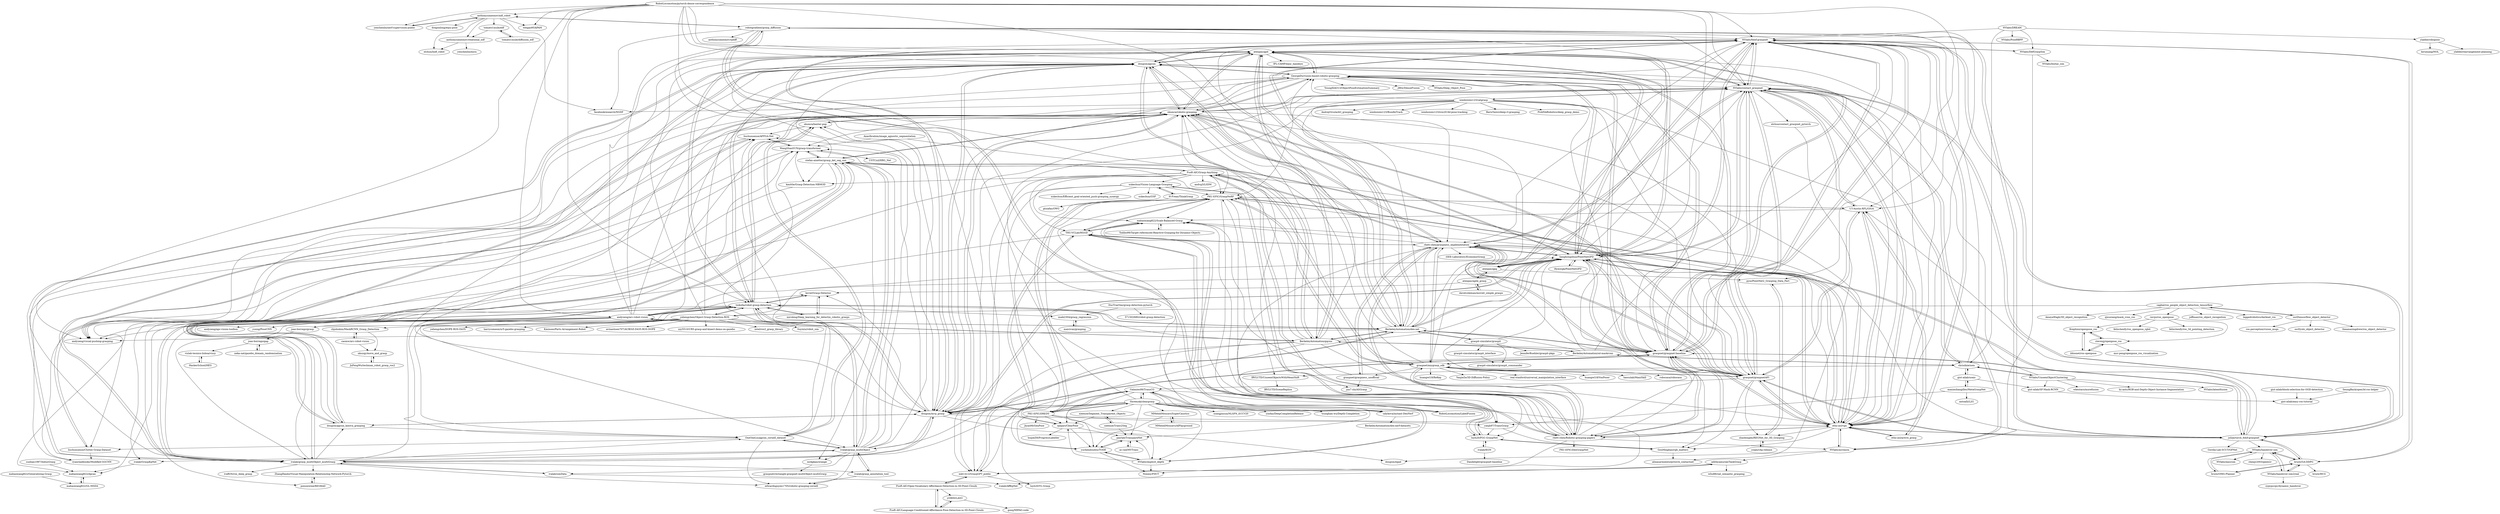 digraph G {
"RobotLocomotion/pytorch-dense-correspondence" -> "RobotLocomotion/LabelFusion" ["e"=1]
"RobotLocomotion/pytorch-dense-correspondence" -> "anthonysimeonov/ndf_robot"
"RobotLocomotion/pytorch-dense-correspondence" -> "andyzeng/visual-pushing-grasping" ["e"=1]
"RobotLocomotion/pytorch-dense-correspondence" -> "yenchenlin/nerf-supervision-public"
"RobotLocomotion/pytorch-dense-correspondence" -> "atenpas/gpd"
"RobotLocomotion/pytorch-dense-correspondence" -> "weigao95/kPAM" ["e"=1]
"RobotLocomotion/pytorch-dense-correspondence" -> "andyzeng/arc-robot-vision"
"RobotLocomotion/pytorch-dense-correspondence" -> "dougsm/ggcnn"
"RobotLocomotion/pytorch-dense-correspondence" -> "BerkeleyAutomation/dex-net"
"RobotLocomotion/pytorch-dense-correspondence" -> "tnikolla/robot-grasp-detection"
"RobotLocomotion/pytorch-dense-correspondence" -> "NVlabs/6dof-graspnet"
"RobotLocomotion/pytorch-dense-correspondence" -> "NVlabs/contact_graspnet"
"RobotLocomotion/pytorch-dense-correspondence" -> "lianghongzhuo/PointNetGPD"
"RobotLocomotion/pytorch-dense-correspondence" -> "UT-Austin-RPL/GIGA"
"RobotLocomotion/pytorch-dense-correspondence" -> "BerkeleyAutomation/gqcnn"
"ivalab/grasp_multiObject_multiGrasp" -> "tnikolla/robot-grasp-detection"
"ivalab/grasp_multiObject_multiGrasp" -> "ivalab/grasp_multiObject"
"ivalab/grasp_multiObject_multiGrasp" -> "ivalab/simData"
"ivalab/grasp_multiObject_multiGrasp" -> "skumra/robotic-grasping"
"ivalab/grasp_multiObject_multiGrasp" -> "dougsm/ggcnn"
"ivalab/grasp_multiObject_multiGrasp" -> "edwardnguyen1705/robotic-grasping-cornell"
"ivalab/grasp_multiObject_multiGrasp" -> "stefan-ainetter/grasp_det_seg_cnn"
"ivalab/grasp_multiObject_multiGrasp" -> "dougsm/mvp_grasp"
"ivalab/grasp_multiObject_multiGrasp" -> "OneOneLiu/ggcnn_cornell_dataset"
"ivalab/grasp_multiObject_multiGrasp" -> "ivalab/grasp_annotation_tool"
"ivalab/grasp_multiObject_multiGrasp" -> "ivaROS/ros_deep_grasp"
"ivalab/grasp_multiObject_multiGrasp" -> "ZhangHanbo/Visual-Manipulation-Relationship-Network-Pytorch"
"ivalab/grasp_multiObject_multiGrasp" -> "liuchunsense/AFFGA-Net"
"ivalab/grasp_multiObject_multiGrasp" -> "dougsm/ggcnn_kinova_grasping"
"ivalab/grasp_multiObject_multiGrasp" -> "NVlabs/6dof-graspnet"
"ethz-asl/vgn" -> "UT-Austin-RPL/GIGA"
"ethz-asl/vgn" -> "NVlabs/contact_graspnet"
"ethz-asl/vgn" -> "ethz-asl/active_grasp"
"ethz-asl/vgn" -> "PKU-EPIC/GraspNeRF"
"ethz-asl/vgn" -> "NVlabs/6dof-graspnet"
"ethz-asl/vgn" -> "rhett-chen/graspness_implementation"
"ethz-asl/vgn" -> "jsll/pytorch_6dof-graspnet"
"ethz-asl/vgn" -> "graspnet/graspnetAPI"
"ethz-asl/vgn" -> "lianghongzhuo/PointNetGPD"
"ethz-asl/vgn" -> "graspnet/graspnet-baseline"
"ethz-asl/vgn" -> "rhett-chen/Robotic-grasping-papers"
"ethz-asl/vgn" -> "NVlabs/acronym"
"ethz-asl/vgn" -> "GouMinghao/rgb_matters"
"ethz-asl/vgn" -> "mahaoxiang822/Scale-Balanced-Grasp"
"ethz-asl/vgn" -> "zhaobinglei/REGNet_for_3D_Grasping"
"lianghongzhuo/PointNetGPD" -> "atenpas/gpd"
"lianghongzhuo/PointNetGPD" -> "NVlabs/6dof-graspnet"
"lianghongzhuo/PointNetGPD" -> "Hymwgk/PointNetGPD"
"lianghongzhuo/PointNetGPD" -> "NVlabs/contact_graspnet"
"lianghongzhuo/PointNetGPD" -> "graspnet/graspnet-baseline"
"lianghongzhuo/PointNetGPD" -> "ethz-asl/vgn"
"lianghongzhuo/PointNetGPD" -> "jsll/pytorch_6dof-graspnet"
"lianghongzhuo/PointNetGPD" -> "BerkeleyAutomation/dex-net"
"lianghongzhuo/PointNetGPD" -> "dougsm/ggcnn"
"lianghongzhuo/PointNetGPD" -> "atenpas/gpg"
"lianghongzhuo/PointNetGPD" -> "rhett-chen/graspness_implementation"
"lianghongzhuo/PointNetGPD" -> "GeorgeDu/vision-based-robotic-grasping"
"lianghongzhuo/PointNetGPD" -> "dougsm/mvp_grasp"
"lianghongzhuo/PointNetGPD" -> "skumra/robotic-grasping"
"lianghongzhuo/PointNetGPD" -> "graspnet/graspnetAPI"
"dougsm/ggcnn" -> "dougsm/mvp_grasp"
"dougsm/ggcnn" -> "skumra/robotic-grasping"
"dougsm/ggcnn" -> "GeorgeDu/vision-based-robotic-grasping"
"dougsm/ggcnn" -> "dougsm/ggcnn_kinova_grasping"
"dougsm/ggcnn" -> "tnikolla/robot-grasp-detection"
"dougsm/ggcnn" -> "atenpas/gpd"
"dougsm/ggcnn" -> "ivalab/grasp_multiObject_multiGrasp"
"dougsm/ggcnn" -> "lianghongzhuo/PointNetGPD"
"dougsm/ggcnn" -> "graspnet/graspnet-baseline"
"dougsm/ggcnn" -> "andyzeng/visual-pushing-grasping" ["e"=1]
"dougsm/ggcnn" -> "NVlabs/6dof-graspnet"
"dougsm/ggcnn" -> "ethz-asl/vgn"
"dougsm/ggcnn" -> "BerkeleyAutomation/gqcnn"
"dougsm/ggcnn" -> "BerkeleyAutomation/dex-net"
"dougsm/ggcnn" -> "OneOneLiu/ggcnn_cornell_dataset"
"andyzeng/arc-robot-vision" -> "andyzeng/apc-vision-toolbox" ["e"=1]
"andyzeng/arc-robot-vision" -> "tnikolla/robot-grasp-detection"
"andyzeng/arc-robot-vision" -> "andyzeng/visual-pushing-grasping" ["e"=1]
"andyzeng/arc-robot-vision" -> "BerkeleyAutomation/dex-net"
"andyzeng/arc-robot-vision" -> "atenpas/gpd"
"andyzeng/arc-robot-vision" -> "dougsm/ggcnn"
"andyzeng/arc-robot-vision" -> "BerkeleyAutomation/gqcnn"
"andyzeng/arc-robot-vision" -> "GeorgeDu/vision-based-robotic-grasping"
"andyzeng/arc-robot-vision" -> "ivalab/grasp_multiObject_multiGrasp"
"andyzeng/arc-robot-vision" -> "dougsm/mvp_grasp"
"andyzeng/arc-robot-vision" -> "lianghongzhuo/PointNetGPD"
"andyzeng/arc-robot-vision" -> "lerrel/Grasp-Detector"
"andyzeng/arc-robot-vision" -> "skumra/robotic-grasping"
"andyzeng/arc-robot-vision" -> "yuxng/PoseCNN" ["e"=1]
"andyzeng/arc-robot-vision" -> "ivalab/grasp_multiObject"
"ivalab/grasp_annotation_tool" -> "ivalab/grasp_multiObject"
"ivalab/grasp_annotation_tool" -> "edwardnguyen1705/robotic-grasping-cornell"
"ivalab/grasp_multiObject" -> "ivalab/grasp_multiObject_multiGrasp"
"ivalab/grasp_multiObject" -> "ivalab/grasp_annotation_tool"
"ivalab/grasp_multiObject" -> "liuchunsense/AFFGA-Net"
"ivalab/grasp_multiObject" -> "OneOneLiu/ggcnn_cornell_dataset"
"ivalab/grasp_multiObject" -> "stefan-ainetter/grasp_det_seg_cnn"
"ivalab/grasp_multiObject" -> "tnikolla/robot-grasp-detection"
"ivalab/grasp_multiObject" -> "edwardnguyen1705/robotic-grasping-cornell"
"ivalab/grasp_multiObject" -> "ivalab/simData"
"ivalab/grasp_multiObject" -> "WangShaoSUN/grasp-transformer"
"ivalab/grasp_multiObject" -> "skumra/baxter-pnp"
"ivalab/grasp_multiObject" -> "lerrel/Grasp-Detector"
"ivalab/grasp_multiObject" -> "ivalab/GraspKpNet"
"ivalab/grasp_multiObject" -> "nickgkan/orange"
"cagbal/ros_people_object_detection_tensorflow" -> "osrf/tensorflow_object_detector"
"cagbal/ros_people_object_detection_tensorflow" -> "AmeyaWagh/3D_object_recognition"
"cagbal/ros_people_object_detection_tensorflow" -> "qixuxiang/mask_rcnn_ros"
"cagbal/ros_people_object_detection_tensorflow" -> "yehengchen/Object-Grasp-Detection-ROS"
"cagbal/ros_people_object_detection_tensorflow" -> "ravijo/ros_openpose"
"cagbal/ros_people_object_detection_tensorflow" -> "joffman/ros_object_recognition"
"cagbal/ros_people_object_detection_tensorflow" -> "leggedrobotics/darknet_ros" ["e"=1]
"ivalab/simData" -> "ivalab/AffKpNet"
"ivalab/simData" -> "ivalab/grasp_multiObject_multiGrasp"
"dougsm/mvp_grasp" -> "dougsm/ggcnn"
"dougsm/mvp_grasp" -> "dougsm/ggcnn_kinova_grasping"
"dougsm/mvp_grasp" -> "NVlabs/6dof-graspnet"
"dougsm/mvp_grasp" -> "skumra/robotic-grasping"
"dougsm/mvp_grasp" -> "lianghongzhuo/PointNetGPD"
"dougsm/mvp_grasp" -> "ivalab/grasp_multiObject_multiGrasp"
"dougsm/mvp_grasp" -> "dougsm/egad"
"dougsm/mvp_grasp" -> "tnikolla/robot-grasp-detection"
"dougsm/mvp_grasp" -> "ivalab/grasp_multiObject"
"dougsm/mvp_grasp" -> "skumra/baxter-pnp"
"dougsm/mvp_grasp" -> "BerkeleyAutomation/dex-net"
"dougsm/mvp_grasp" -> "WangShaoSUN/grasp-transformer"
"dougsm/mvp_grasp" -> "ethz-asl/vgn"
"dougsm/mvp_grasp" -> "graspnet/graspnet-baseline"
"dougsm/mvp_grasp" -> "NVlabs/contact_graspnet"
"caomw/arc-robot-vision" -> "nkuzqy/move_and_grasp"
"caomw/arc-robot-vision" -> "chjohnkim/MaskRCNN_Grasp_Detection"
"nkuzqy/move_and_grasp" -> "JuFengWu/techman_robot_grasp_ros2"
"dougsm/ggcnn_kinova_grasping" -> "dougsm/mvp_grasp"
"dougsm/ggcnn_kinova_grasping" -> "dougsm/ggcnn"
"dougsm/ggcnn_kinova_grasping" -> "stefan-ainetter/grasp_det_seg_cnn"
"dougsm/ggcnn_kinova_grasping" -> "skumra/baxter-pnp"
"dougsm/ggcnn_kinova_grasping" -> "OneOneLiu/ggcnn_cornell_dataset"
"dougsm/ggcnn_kinova_grasping" -> "WangShaoSUN/grasp-transformer"
"chjohnkim/MaskRCNN_Grasp_Detection" -> "nkuzqy/move_and_grasp"
"chjohnkim/MaskRCNN_Grasp_Detection" -> "caomw/arc-robot-vision"
"joao-borrego/grasp" -> "joao-borrego/gap"
"BerkeleyAutomation/sd-maskrcnn" -> "chrisdxie/uois"
"BerkeleyAutomation/sd-maskrcnn" -> "BerkeleyAutomation/gqcnn"
"BerkeleyAutomation/sd-maskrcnn" -> "lianghongzhuo/PointNetGPD"
"BerkeleyAutomation/sd-maskrcnn" -> "BerkeleyAutomation/dex-net"
"BerkeleyAutomation/sd-maskrcnn" -> "NVlabs/6dof-graspnet"
"BerkeleyAutomation/sd-maskrcnn" -> "RobotLocomotion/LabelFusion" ["e"=1]
"ZhangHanbo/Visual-Manipulation-Relationship-Network-Pytorch" -> "poisonwine/REGRAD"
"osrf/tensorflow_object_detector" -> "osrf/yolo_object_detector"
"osrf/tensorflow_object_detector" -> "theamazingdrew/ros_object_detector"
"osrf/tensorflow_object_detector" -> "ros-perception/vision_msgs"
"osrf/tensorflow_object_detector" -> "cagbal/ros_people_object_detection_tensorflow"
"davetcoleman/moveit_simple_grasps" -> "atenpas/agile_grasp"
"joao-borrego/gap" -> "neka-nat/gazebo_domain_randomization"
"joao-borrego/gap" -> "vislab-tecnico-lisboa/vizzy"
"neka-nat/gazebo_domain_randomization" -> "joao-borrego/gap"
"Shreeyak/cleargrasp" -> "Galaxies99/TransCG"
"Shreeyak/cleargrasp" -> "NVlabs/implicit_depth"
"Shreeyak/cleargrasp" -> "pairlab/TranspareNet"
"Shreeyak/cleargrasp" -> "PKU-EPIC/DREDS"
"Shreeyak/cleargrasp" -> "yuchendoudou/TODE"
"Shreeyak/cleargrasp" -> "MMehdiMousavi/SuperCaustics"
"Shreeyak/cleargrasp" -> "tsunghan-wu/Depth-Completion" ["e"=1]
"Shreeyak/cleargrasp" -> "PKU-EPIC/GraspNeRF"
"Shreeyak/cleargrasp" -> "opipari/ClearPose"
"Shreeyak/cleargrasp" -> "salykova/instant-DexNerf"
"Shreeyak/cleargrasp" -> "zzangjinsun/NLSPN_ECCV20" ["e"=1]
"Shreeyak/cleargrasp" -> "yindaz/DeepCompletionRelease" ["e"=1]
"Shreeyak/cleargrasp" -> "RobotLocomotion/LabelFusion" ["e"=1]
"Shreeyak/cleargrasp" -> "dougsm/mvp_grasp"
"Shreeyak/cleargrasp" -> "xieenze/Segment_Transparent_Objects"
"skumra/robotic-grasping" -> "dougsm/ggcnn"
"skumra/robotic-grasping" -> "stefan-ainetter/grasp_det_seg_cnn"
"skumra/robotic-grasping" -> "graspnet/graspnet-baseline"
"skumra/robotic-grasping" -> "GeorgeDu/vision-based-robotic-grasping"
"skumra/robotic-grasping" -> "skumra/baxter-pnp"
"skumra/robotic-grasping" -> "ivalab/grasp_multiObject_multiGrasp"
"skumra/robotic-grasping" -> "tnikolla/robot-grasp-detection"
"skumra/robotic-grasping" -> "dougsm/mvp_grasp"
"skumra/robotic-grasping" -> "rhett-chen/graspness_implementation"
"skumra/robotic-grasping" -> "NVlabs/contact_graspnet"
"skumra/robotic-grasping" -> "lianghongzhuo/PointNetGPD"
"skumra/robotic-grasping" -> "andyzeng/visual-pushing-grasping" ["e"=1]
"skumra/robotic-grasping" -> "WangShaoSUN/grasp-transformer"
"skumra/robotic-grasping" -> "ethz-asl/vgn"
"skumra/robotic-grasping" -> "atenpas/gpd"
"skumra/baxter-pnp" -> "OneOneLiu/ggcnn_cornell_dataset"
"skumra/baxter-pnp" -> "skumra/robotic-grasping"
"skumra/baxter-pnp" -> "liuchunsense/AFFGA-Net"
"GeorgeDu/vision-based-robotic-grasping" -> "dougsm/ggcnn"
"GeorgeDu/vision-based-robotic-grasping" -> "andyzeng/visual-pushing-grasping" ["e"=1]
"GeorgeDu/vision-based-robotic-grasping" -> "skumra/robotic-grasping"
"GeorgeDu/vision-based-robotic-grasping" -> "atenpas/gpd"
"GeorgeDu/vision-based-robotic-grasping" -> "graspnet/graspnet-baseline"
"GeorgeDu/vision-based-robotic-grasping" -> "lianghongzhuo/PointNetGPD"
"GeorgeDu/vision-based-robotic-grasping" -> "YoungXIAO13/ObjectPoseEstimationSummary" ["e"=1]
"GeorgeDu/vision-based-robotic-grasping" -> "j96w/DenseFusion" ["e"=1]
"GeorgeDu/vision-based-robotic-grasping" -> "dougsm/mvp_grasp"
"GeorgeDu/vision-based-robotic-grasping" -> "NVlabs/6dof-graspnet"
"GeorgeDu/vision-based-robotic-grasping" -> "rhett-chen/Robotic-grasping-papers"
"GeorgeDu/vision-based-robotic-grasping" -> "NVlabs/contact_graspnet"
"GeorgeDu/vision-based-robotic-grasping" -> "ethz-asl/vgn"
"GeorgeDu/vision-based-robotic-grasping" -> "ivalab/grasp_multiObject_multiGrasp"
"GeorgeDu/vision-based-robotic-grasping" -> "NVlabs/Deep_Object_Pose" ["e"=1]
"OneOneLiu/ggcnn_cornell_dataset" -> "skumra/baxter-pnp"
"OneOneLiu/ggcnn_cornell_dataset" -> "edwardnguyen1705/robotic-grasping-cornell"
"OneOneLiu/ggcnn_cornell_dataset" -> "liuchunsense/Clutter-Grasp-Dataset"
"OneOneLiu/ggcnn_cornell_dataset" -> "WangShaoSUN/grasp-transformer"
"OneOneLiu/ggcnn_cornell_dataset" -> "ivalab/grasp_multiObject"
"OneOneLiu/ggcnn_cornell_dataset" -> "liuchunsense/AFFGA-Net"
"NVlabs/6dof-graspnet" -> "jsll/pytorch_6dof-graspnet"
"NVlabs/6dof-graspnet" -> "lianghongzhuo/PointNetGPD"
"NVlabs/6dof-graspnet" -> "NVlabs/contact_graspnet"
"NVlabs/6dof-graspnet" -> "ethz-asl/vgn"
"NVlabs/6dof-graspnet" -> "graspnet/graspnet-baseline"
"NVlabs/6dof-graspnet" -> "graspnet/graspnetAPI"
"NVlabs/6dof-graspnet" -> "dougsm/mvp_grasp"
"NVlabs/6dof-graspnet" -> "pyni/PointNet2_Grasping_Data_Part"
"NVlabs/6dof-graspnet" -> "atenpas/gpd"
"NVlabs/6dof-graspnet" -> "liruiw/GA-DDPG"
"NVlabs/6dof-graspnet" -> "NVlabs/DefGraspSim"
"NVlabs/6dof-graspnet" -> "dougsm/ggcnn"
"NVlabs/6dof-graspnet" -> "rhett-chen/graspness_implementation"
"NVlabs/6dof-graspnet" -> "atenpas/gpg"
"NVlabs/6dof-graspnet" -> "BerkeleyAutomation/dex-net"
"jsll/pytorch_6dof-graspnet" -> "NVlabs/6dof-graspnet"
"jsll/pytorch_6dof-graspnet" -> "ethz-asl/vgn"
"jsll/pytorch_6dof-graspnet" -> "NVlabs/contact_graspnet"
"jsll/pytorch_6dof-graspnet" -> "lianghongzhuo/PointNetGPD"
"jsll/pytorch_6dof-graspnet" -> "graspnet/graspnetAPI"
"jsll/pytorch_6dof-graspnet" -> "liruiw/GA-DDPG"
"jsll/pytorch_6dof-graspnet" -> "Gorilla-Lab-SCUT/GPNet"
"jsll/pytorch_6dof-graspnet" -> "graspnet/graspnet-baseline"
"jsll/pytorch_6dof-graspnet" -> "NVlabs/handover-sim"
"jsll/pytorch_6dof-graspnet" -> "UT-Austin-RPL/GIGA"
"jsll/pytorch_6dof-graspnet" -> "rhett-chen/graspness_implementation"
"jsll/pytorch_6dof-graspnet" -> "robotgradient/grasp_diffusion"
"xieenze/Segment_Transparent_Objects" -> "xieenze/Trans2Seg"
"xieenze/Segment_Transparent_Objects" -> "opipari/ClearPose"
"ravijo/ros_openpose" -> "firephinx/openpose_ros"
"ravijo/ros_openpose" -> "felixchenfy/ros_openpose_rgbd"
"ravijo/ros_openpose" -> "felixchenfy/ros_3d_pointing_detection"
"ravijo/ros_openpose" -> "stevenjj/openpose_ros"
"yehengchen/Object-Grasp-Detection-ROS" -> "tnikolla/robot-grasp-detection"
"yehengchen/Object-Grasp-Detection-ROS" -> "Suyixiu/robot_sim" ["e"=1]
"yehengchen/Object-Grasp-Detection-ROS" -> "yehengchen/DOPE-ROS-D435" ["e"=1]
"yehengchen/Object-Grasp-Detection-ROS" -> "harrycomeon/ur5-gazebo-grasping" ["e"=1]
"yehengchen/Object-Grasp-Detection-ROS" -> "Kminseo/Parts-Arrangement-Robot"
"yehengchen/Object-Grasp-Detection-ROS" -> "avinashsen707/AUBOi5-D435-ROS-DOPE" ["e"=1]
"yehengchen/Object-Grasp-Detection-ROS" -> "zzy5510/UR5-grasp-and-kinect-demo-on-gazebo" ["e"=1]
"yehengchen/Object-Grasp-Detection-ROS" -> "ivalab/grasp_multiObject_multiGrasp"
"yehengchen/Object-Grasp-Detection-ROS" -> "joao-borrego/grasp"
"yehengchen/Object-Grasp-Detection-ROS" -> "dougsm/mvp_grasp"
"yehengchen/Object-Grasp-Detection-ROS" -> "chjohnkim/MaskRCNN_Grasp_Detection"
"yehengchen/Object-Grasp-Detection-ROS" -> "atenpas/gpd"
"yehengchen/Object-Grasp-Detection-ROS" -> "GeorgeDu/vision-based-robotic-grasping"
"yehengchen/Object-Grasp-Detection-ROS" -> "lianghongzhuo/PointNetGPD"
"yehengchen/Object-Grasp-Detection-ROS" -> "intel/ros2_grasp_library" ["e"=1]
"NVlabs/DREAM" -> "ylabbe/robopose"
"NVlabs/DREAM" -> "NVlabs/6dof-graspnet"
"NVlabs/DREAM" -> "NVlabs/DefGraspSim"
"NVlabs/DREAM" -> "NVlabs/PoseRBPF" ["e"=1]
"NVlabs/DREAM" -> "chrisdxie/uois"
"pyni/PointNet2_Grasping_Data_Part" -> "zhaobinglei/REGNet_for_3D_Grasping"
"JuFengWu/techman_robot_grasp_ros2" -> "nkuzqy/move_and_grasp"
"chrisdxie/uois" -> "NVlabs/UnseenObjectClustering"
"chrisdxie/uois" -> "NVlabs/contact_graspnet"
"chrisdxie/uois" -> "IRVLUTD/UnseenObjectsWithMeanShift"
"chrisdxie/uois" -> "NVlabs/6dof-graspnet"
"chrisdxie/uois" -> "gist-ailab/uoais"
"chrisdxie/uois" -> "BerkeleyAutomation/sd-maskrcnn"
"SeungBack/open3d-ros-helper" -> "gist-ailab/easy-ros-tutorial"
"MMehdiMousavi/AIPlayground" -> "MMehdiMousavi/SuperCaustics"
"maik2304/grasp_regression" -> "maicivan/grasping"
"maicivan/grasping" -> "maik2304/grasp_regression"
"nickgkan/orange" -> "graspnet/rectangle-graspnet-multiObject-multiGrasp"
"NVlabs/DefGraspSim" -> "NVlabs/biotac_sim" ["e"=1]
"NVlabs/DefGraspSim" -> "NVlabs/6dof-graspnet"
"NVlabs/DefGraspSim" -> "NVlabs/acronym"
"graspnet/graspnetAPI" -> "graspnet/graspnet-baseline"
"graspnet/graspnetAPI" -> "rhett-chen/graspness_implementation"
"graspnet/graspnetAPI" -> "graspnet/anygrasp_sdk"
"graspnet/graspnetAPI" -> "ethz-asl/vgn"
"graspnet/graspnetAPI" -> "NVlabs/6dof-graspnet"
"graspnet/graspnetAPI" -> "jsll/pytorch_6dof-graspnet"
"graspnet/graspnetAPI" -> "UT-Austin-RPL/GIGA"
"graspnet/graspnetAPI" -> "NVlabs/contact_graspnet"
"graspnet/graspnetAPI" -> "lianghongzhuo/PointNetGPD"
"graspnet/graspnetAPI" -> "zhaobinglei/REGNet_for_3D_Grasping"
"graspnet/graspnetAPI" -> "PKU-EPIC/GraspNeRF"
"graspnet/graspnetAPI" -> "Galaxies99/TransCG"
"graspnet/graspnetAPI" -> "stefan-ainetter/grasp_det_seg_cnn"
"graspnet/graspnetAPI" -> "skumra/robotic-grasping"
"graspnet/graspnetAPI" -> "GouMinghao/rgb_matters"
"NVlabs/contact_graspnet" -> "NVlabs/6dof-graspnet"
"NVlabs/contact_graspnet" -> "ethz-asl/vgn"
"NVlabs/contact_graspnet" -> "graspnet/graspnet-baseline"
"NVlabs/contact_graspnet" -> "lianghongzhuo/PointNetGPD"
"NVlabs/contact_graspnet" -> "jsll/pytorch_6dof-graspnet"
"NVlabs/contact_graspnet" -> "NVlabs/acronym"
"NVlabs/contact_graspnet" -> "rhett-chen/graspness_implementation"
"NVlabs/contact_graspnet" -> "skumra/robotic-grasping"
"NVlabs/contact_graspnet" -> "UT-Austin-RPL/GIGA"
"NVlabs/contact_graspnet" -> "atenpas/gpd"
"NVlabs/contact_graspnet" -> "chrisdxie/uois"
"NVlabs/contact_graspnet" -> "graspnet/graspnetAPI"
"NVlabs/contact_graspnet" -> "elchun/contact_graspnet_pytorch"
"NVlabs/contact_graspnet" -> "wenbowen123/catgrasp"
"NVlabs/contact_graspnet" -> "PKU-EPIC/GraspNeRF"
"UT-Austin-RPL/GIGA" -> "ethz-asl/vgn"
"UT-Austin-RPL/GIGA" -> "ethz-asl/active_grasp"
"UT-Austin-RPL/GIGA" -> "PKU-EPIC/GraspNeRF"
"UT-Austin-RPL/GIGA" -> "NVlabs/contact_graspnet"
"UT-Austin-RPL/GIGA" -> "mahaoxiang822/Scale-Balanced-Grasp"
"UT-Austin-RPL/GIGA" -> "graspnet/graspnetAPI"
"NVlabs/UnseenObjectClustering" -> "chrisdxie/uois"
"NVlabs/UnseenObjectClustering" -> "gist-ailab/SF-Mask-RCNN"
"NVlabs/UnseenObjectClustering" -> "NVlabs/latentfusion" ["e"=1]
"NVlabs/UnseenObjectClustering" -> "NVlabs/contact_graspnet"
"NVlabs/UnseenObjectClustering" -> "wkentaro/morefusion" ["e"=1]
"NVlabs/UnseenObjectClustering" -> "hz-ants/RGB-and-Depth-Object-Instance-Segmentation"
"graspnet/graspnet-baseline" -> "graspnet/graspnetAPI"
"graspnet/graspnet-baseline" -> "graspnet/anygrasp_sdk"
"graspnet/graspnet-baseline" -> "rhett-chen/graspness_implementation"
"graspnet/graspnet-baseline" -> "NVlabs/contact_graspnet"
"graspnet/graspnet-baseline" -> "skumra/robotic-grasping"
"graspnet/graspnet-baseline" -> "lianghongzhuo/PointNetGPD"
"graspnet/graspnet-baseline" -> "NVlabs/6dof-graspnet"
"graspnet/graspnet-baseline" -> "GeorgeDu/vision-based-robotic-grasping"
"graspnet/graspnet-baseline" -> "atenpas/gpd"
"graspnet/graspnet-baseline" -> "dougsm/ggcnn"
"graspnet/graspnet-baseline" -> "ethz-asl/vgn"
"graspnet/graspnet-baseline" -> "jsll/pytorch_6dof-graspnet"
"graspnet/graspnet-baseline" -> "dougsm/mvp_grasp"
"graspnet/graspnet-baseline" -> "rhett-chen/Robotic-grasping-papers"
"graspnet/graspnet-baseline" -> "BerkeleyAutomation/dex-net"
"liuchunsense/Clutter-Grasp-Dataset" -> "liuchunsense/AFFGA-Net"
"liuchunsense/Clutter-Grasp-Dataset" -> "ryanreadbooks/Modified-GGCNN"
"poisonwine/REGRAD" -> "ZhangHanbo/Visual-Manipulation-Relationship-Network-Pytorch"
"stefan-ainetter/grasp_det_seg_cnn" -> "WangShaoSUN/grasp-transformer"
"stefan-ainetter/grasp_det_seg_cnn" -> "skumra/robotic-grasping"
"stefan-ainetter/grasp_det_seg_cnn" -> "ivalab/grasp_multiObject"
"stefan-ainetter/grasp_det_seg_cnn" -> "kmittle/Grasp-Detection-NBMOD"
"stefan-ainetter/grasp_det_seg_cnn" -> "ivalab/GraspKpNet"
"stefan-ainetter/grasp_det_seg_cnn" -> "ivalab/grasp_multiObject_multiGrasp"
"stefan-ainetter/grasp_det_seg_cnn" -> "dougsm/ggcnn_kinova_grasping"
"stefan-ainetter/grasp_det_seg_cnn" -> "Fsoft-AIC/Grasp-Anything"
"stefan-ainetter/grasp_det_seg_cnn" -> "dougsm/ggcnn"
"stefan-ainetter/grasp_det_seg_cnn" -> "nickgkan/orange"
"stefan-ainetter/grasp_det_seg_cnn" -> "graspnet/graspnetAPI"
"liruiw/OMG-Planner" -> "liruiw/GA-DDPG"
"liruiw/OMG-Planner" -> "NVlabs/handover-sim"
"liruiw/GA-DDPG" -> "liruiw/OMG-Planner"
"liruiw/GA-DDPG" -> "NVlabs/handover-sim"
"liruiw/GA-DDPG" -> "NVlabs/handover-sim2real"
"liruiw/GA-DDPG" -> "liruiw/HCG"
"liruiw/GA-DDPG" -> "jsll/pytorch_6dof-graspnet"
"liruiw/GA-DDPG" -> "NVlabs/6dof-graspnet"
"Hymwgk/PointNetGPD" -> "lianghongzhuo/PointNetGPD"
"xieenze/Trans2Seg" -> "xieenze/Segment_Transparent_Objects"
"xieenze/Trans2Seg" -> "pairlab/TranspareNet"
"NVlabs/acronym" -> "NVlabs/contact_graspnet"
"NVlabs/acronym" -> "ethz-asl/vgn"
"NVlabs/acronym" -> "dougsm/egad"
"NVlabs/acronym" -> "adithyamurali/TaskGrasp"
"ivalab/GraspKpNet" -> "mahaoxiang822/dgcan"
"zhaobinglei/REGNet_for_3D_Grasping" -> "yzqin/s4g-release"
"zhaobinglei/REGNet_for_3D_Grasping" -> "pyni/PointNet2_Grasping_Data_Part"
"Galaxies99/TransCG" -> "NVlabs/implicit_depth"
"Galaxies99/TransCG" -> "pairlab/TranspareNet"
"Galaxies99/TransCG" -> "yuchendoudou/TODE"
"Galaxies99/TransCG" -> "opipari/ClearPose"
"Galaxies99/TransCG" -> "PKU-EPIC/DREDS"
"Galaxies99/TransCG" -> "Nonmy/FDCT"
"Galaxies99/TransCG" -> "Shreeyak/cleargrasp"
"Galaxies99/TransCG" -> "salykova/instant-DexNerf"
"ylabbe/robopose" -> "kirumang/NOL"
"ylabbe/robopose" -> "ylabbe/rearrangement-planning"
"NVlabs/implicit_depth" -> "yuchendoudou/TODE"
"NVlabs/implicit_depth" -> "Galaxies99/TransCG"
"NVlabs/implicit_depth" -> "pairlab/TranspareNet"
"NVlabs/implicit_depth" -> "Nonmy/FDCT"
"NVlabs/implicit_depth" -> "opipari/ClearPose"
"atenpas/agile_grasp" -> "davetcoleman/moveit_simple_grasps"
"atenpas/agile_grasp" -> "atenpas/gpg"
"atenpas/agile_grasp" -> "lerrel/Grasp-Detector"
"DucTranVan/grasp-detection-pytorch" -> "571502680/robot-grasp-detection"
"DucTranVan/grasp-detection-pytorch" -> "maik2304/grasp_regression"
"gist-ailab/SF-Mask-RCNN" -> "gist-ailab/easy-ros-tutorial"
"adithyamurali/TaskGrasp" -> "mkt1412/GraspGPT_public"
"adithyamurali/TaskGrasp" -> "wliu88/rail_semantic_grasping"
"adithyamurali/TaskGrasp" -> "ivalab/AffKpNet"
"MMehdiMousavi/SuperCaustics" -> "yuchendoudou/TODE"
"MMehdiMousavi/SuperCaustics" -> "MMehdiMousavi/AIPlayground"
"pairlab/TranspareNet" -> "yuchendoudou/TODE"
"pairlab/TranspareNet" -> "ac-rad/MVTrans"
"vislab-tecnico-lisboa/vizzy" -> "HackerSchool/HES"
"rhett-chen/Robotic-grasping-papers" -> "rhett-chen/graspness_implementation"
"rhett-chen/Robotic-grasping-papers" -> "graspnet/anygrasp_sdk"
"rhett-chen/Robotic-grasping-papers" -> "mahaoxiang822/Scale-Balanced-Grasp"
"rhett-chen/Robotic-grasping-papers" -> "mkt1412/GraspGPT_public"
"rhett-chen/Robotic-grasping-papers" -> "ethz-asl/vgn"
"rhett-chen/Robotic-grasping-papers" -> "THU-VCLab/HGGD"
"rhett-chen/Robotic-grasping-papers" -> "Fsoft-AIC/Grasp-Anything"
"rhett-chen/Robotic-grasping-papers" -> "PKU-EPIC/GraspNeRF"
"rhett-chen/Robotic-grasping-papers" -> "PKU-EPIC/DexGraspNet" ["e"=1]
"rhett-chen/Robotic-grasping-papers" -> "robotgradient/grasp_diffusion"
"rhett-chen/Robotic-grasping-papers" -> "xukechun/Vision-Language-Grasping"
"rhett-chen/Robotic-grasping-papers" -> "graspnet/graspnet-baseline"
"rhett-chen/Robotic-grasping-papers" -> "GeorgeDu/vision-based-robotic-grasping"
"rhett-chen/Robotic-grasping-papers" -> "lianghongzhuo/PointNetGPD"
"rhett-chen/Robotic-grasping-papers" -> "NVlabs/acronym"
"anthonysimeonov/ndf_robot" -> "anthonysimeonov/relational_ndf"
"anthonysimeonov/ndf_robot" -> "robotgradient/grasp_diffusion"
"anthonysimeonov/ndf_robot" -> "dragonlong/equi-pose" ["e"=1]
"anthonysimeonov/ndf_robot" -> "weigao95/kPAM" ["e"=1]
"anthonysimeonov/ndf_robot" -> "facebookresearch/NGDF"
"anthonysimeonov/ndf_robot" -> "yenchenlin/nerf-supervision-public"
"anthonysimeonov/ndf_robot" -> "tomato1mule/edf"
"anthonysimeonov/ndf_robot" -> "elchun/lndf_robot"
"wenbowen123/catgrasp" -> "NVlabs/contact_graspnet"
"wenbowen123/catgrasp" -> "wenbowen123/BundleTrack" ["e"=1]
"wenbowen123/catgrasp" -> "wenbowen123/iros20-6d-pose-tracking" ["e"=1]
"wenbowen123/catgrasp" -> "BarisYazici/deep-rl-grasping" ["e"=1]
"wenbowen123/catgrasp" -> "ethz-asl/vgn"
"wenbowen123/catgrasp" -> "graspnet/graspnet-baseline"
"wenbowen123/catgrasp" -> "rhett-chen/Robotic-grasping-papers"
"wenbowen123/catgrasp" -> "PickNikRobotics/deep_grasp_demo" ["e"=1]
"wenbowen123/catgrasp" -> "skumra/robotic-grasping"
"wenbowen123/catgrasp" -> "facebookresearch/NGDF"
"wenbowen123/catgrasp" -> "rhett-chen/graspness_implementation"
"wenbowen123/catgrasp" -> "yanjh97/TransGrasp"
"wenbowen123/catgrasp" -> "GeorgeDu/vision-based-robotic-grasping"
"wenbowen123/catgrasp" -> "AndrejOrsula/drl_grasping" ["e"=1]
"wenbowen123/catgrasp" -> "graspnet/graspnetAPI"
"luyh20/FGC-GraspNet" -> "mahaoxiang822/Scale-Balanced-Grasp"
"luyh20/FGC-GraspNet" -> "THU-VCLab/HGGD"
"luyh20/FGC-GraspNet" -> "ivalab/KGN"
"luyh20/FGC-GraspNet" -> "GouMinghao/rgb_matters"
"BerkeleyAutomation/dex-net" -> "BerkeleyAutomation/gqcnn"
"BerkeleyAutomation/dex-net" -> "lianghongzhuo/PointNetGPD"
"BerkeleyAutomation/dex-net" -> "atenpas/gpd"
"BerkeleyAutomation/dex-net" -> "dougsm/ggcnn"
"BerkeleyAutomation/dex-net" -> "NVlabs/6dof-graspnet"
"BerkeleyAutomation/dex-net" -> "dougsm/mvp_grasp"
"BerkeleyAutomation/dex-net" -> "graspnet/graspnet-baseline"
"BerkeleyAutomation/dex-net" -> "NVlabs/contact_graspnet"
"BerkeleyAutomation/dex-net" -> "andyzeng/arc-robot-vision"
"BerkeleyAutomation/dex-net" -> "tnikolla/robot-grasp-detection"
"BerkeleyAutomation/dex-net" -> "graspit-simulator/graspit"
"BerkeleyAutomation/dex-net" -> "rhett-chen/graspness_implementation"
"BerkeleyAutomation/dex-net" -> "skumra/robotic-grasping"
"BerkeleyAutomation/dex-net" -> "andyzeng/visual-pushing-grasping" ["e"=1]
"BerkeleyAutomation/dex-net" -> "GeorgeDu/vision-based-robotic-grasping"
"WangShaoSUN/grasp-transformer" -> "USTCzzl/HRG_Net"
"WangShaoSUN/grasp-transformer" -> "liuchunsense/AFFGA-Net"
"WangShaoSUN/grasp-transformer" -> "ryanreadbooks/Modified-GGCNN"
"WangShaoSUN/grasp-transformer" -> "stefan-ainetter/grasp_det_seg_cnn"
"WangShaoSUN/grasp-transformer" -> "liuchunsense/Clutter-Grasp-Dataset"
"WangShaoSUN/grasp-transformer" -> "kmittle/Grasp-Detection-NBMOD"
"graspit-simulator/graspit" -> "graspit-simulator/graspit_interface"
"graspit-simulator/graspit" -> "graspit-simulator/graspit_commander"
"graspit-simulator/graspit" -> "BerkeleyAutomation/dex-net"
"graspit-simulator/graspit" -> "JenniferBuehler/graspit-pkgs"
"graspit-simulator/graspit" -> "lianghongzhuo/PointNetGPD"
"rhett-chen/graspness_implementation" -> "mahaoxiang822/Scale-Balanced-Grasp"
"rhett-chen/graspness_implementation" -> "graspnet/graspnet-baseline"
"rhett-chen/graspness_implementation" -> "THU-VCLab/HGGD"
"rhett-chen/graspness_implementation" -> "rhett-chen/Robotic-grasping-papers"
"rhett-chen/graspness_implementation" -> "graspnet/graspness_unofficial"
"rhett-chen/graspness_implementation" -> "graspnet/graspnetAPI"
"rhett-chen/graspness_implementation" -> "ethz-asl/vgn"
"rhett-chen/graspness_implementation" -> "GouMinghao/rgb_matters"
"rhett-chen/graspness_implementation" -> "graspnet/anygrasp_sdk"
"rhett-chen/graspness_implementation" -> "luyh20/FGC-GraspNet"
"rhett-chen/graspness_implementation" -> "NVlabs/contact_graspnet"
"rhett-chen/graspness_implementation" -> "Fsoft-AIC/Grasp-Anything"
"rhett-chen/graspness_implementation" -> "skumra/robotic-grasping"
"rhett-chen/graspness_implementation" -> "lianghongzhuo/PointNetGPD"
"rhett-chen/graspness_implementation" -> "iSEE-Laboratory/EconomicGrasp" ["e"=1]
"ethz-asl/active_grasp" -> "ethz-asl/vgn"
"ethz-asl/active_grasp" -> "UT-Austin-RPL/GIGA"
"AnasIbrahim/image_agnostic_segmentation" -> "IRVLUTD/UnseenObjectsWithMeanShift"
"AnasIbrahim/image_agnostic_segmentation" -> "WangShaoSUN/grasp-transformer"
"NVlabs/handover-sim" -> "NVlabs/easysim"
"NVlabs/handover-sim" -> "liruiw/GA-DDPG"
"NVlabs/handover-sim" -> "NVlabs/handover-sim2real"
"NVlabs/handover-sim" -> "liruiw/OMG-Planner"
"NVlabs/handover-sim" -> "chenjy2003/genh2r" ["e"=1]
"liuchunsense/AFFGA-Net" -> "liuchunsense/Clutter-Grasp-Dataset"
"liuchunsense/AFFGA-Net" -> "WangShaoSUN/grasp-transformer"
"liuchunsense/AFFGA-Net" -> "ryanreadbooks/Modified-GGCNN"
"opipari/ClearPose" -> "huijieZH/ProgressLabeller"
"opipari/ClearPose" -> "pairlab/TranspareNet"
"opipari/ClearPose" -> "yuchendoudou/TODE"
"opipari/ClearPose" -> "Galaxies99/TransCG"
"maximiliangilles/MetaGraspNet" -> "antoalli/L2G"
"maximiliangilles/MetaGraspNet" -> "yanjh97/TransGrasp"
"maximiliangilles/MetaGraspNet" -> "gist-ailab/uoais"
"yenchenlin/nerf-supervision-public" -> "anthonysimeonov/ndf_robot"
"gist-ailab/uoais" -> "gist-ailab/SF-Mask-RCNN"
"gist-ailab/uoais" -> "chrisdxie/uois"
"gist-ailab/uoais" -> "maximiliangilles/MetaGraspNet"
"mirsking/Deep_learning_for_detectin_robotic_grasps" -> "lerrel/Grasp-Detector"
"mirsking/Deep_learning_for_detectin_robotic_grasps" -> "tnikolla/robot-grasp-detection"
"yzqin/s4g-release" -> "zhaobinglei/REGNet_for_3D_Grasping"
"graspnet/anygrasp_sdk" -> "graspnet/graspnet-baseline"
"graspnet/anygrasp_sdk" -> "graspnet/graspnetAPI"
"graspnet/anygrasp_sdk" -> "rhett-chen/graspness_implementation"
"graspnet/anygrasp_sdk" -> "huangwl18/ReKep" ["e"=1]
"graspnet/anygrasp_sdk" -> "rhett-chen/Robotic-grasping-papers"
"graspnet/anygrasp_sdk" -> "PKU-EPIC/GraspNeRF"
"graspnet/anygrasp_sdk" -> "YanjieZe/3D-Diffusion-Policy" ["e"=1]
"graspnet/anygrasp_sdk" -> "graspnet/graspness_unofficial"
"graspnet/anygrasp_sdk" -> "Fsoft-AIC/Grasp-Anything"
"graspnet/anygrasp_sdk" -> "real-stanford/universal_manipulation_interface" ["e"=1]
"graspnet/anygrasp_sdk" -> "huangwl18/VoxPoser" ["e"=1]
"graspnet/anygrasp_sdk" -> "skumra/robotic-grasping"
"graspnet/anygrasp_sdk" -> "NVlabs/contact_graspnet"
"graspnet/anygrasp_sdk" -> "haosulab/ManiSkill" ["e"=1]
"graspnet/anygrasp_sdk" -> "robocasa/robocasa" ["e"=1]
"IRVLUTD/UnseenObjectsWithMeanShift" -> "IRVLUTD/SceneReplica"
"robotgradient/grasp_diffusion" -> "facebookresearch/NGDF"
"robotgradient/grasp_diffusion" -> "anthonysimeonov/ndf_robot"
"robotgradient/grasp_diffusion" -> "rhett-chen/Robotic-grasping-papers"
"robotgradient/grasp_diffusion" -> "ethz-asl/vgn"
"robotgradient/grasp_diffusion" -> "mkt1412/GraspGPT_public"
"robotgradient/grasp_diffusion" -> "jsll/pytorch_6dof-graspnet"
"robotgradient/grasp_diffusion" -> "UT-Austin-RPL/GIGA"
"robotgradient/grasp_diffusion" -> "PKU-EPIC/GraspNeRF"
"robotgradient/grasp_diffusion" -> "anthonysimeonov/rpdiff"
"robotgradient/grasp_diffusion" -> "NVlabs/6dof-graspnet"
"robotgradient/grasp_diffusion" -> "lianghongzhuo/PointNetGPD"
"robotgradient/grasp_diffusion" -> "NVlabs/contact_graspnet"
"ac-rad/MVTrans" -> "pairlab/TranspareNet"
"tomato1mule/edf" -> "anthonysimeonov/relational_ndf"
"tomato1mule/edf" -> "tomato1mule/diffusion_edf"
"mahaoxiang822/Scale-Balanced-Grasp" -> "luyh20/FGC-GraspNet"
"mahaoxiang822/Scale-Balanced-Grasp" -> "Todibo99/Target-referenced-Reactive-Grasping-for-Dynamic-Objects"
"mahaoxiang822/Scale-Balanced-Grasp" -> "THU-VCLab/HGGD"
"salykova/instant-DexNerf" -> "BerkeleyAutomation/dex-nerf-datasets"
"PKU-EPIC/DREDS" -> "Galaxies99/TransCG"
"PKU-EPIC/DREDS" -> "PKU-EPIC/GraspNeRF"
"PKU-EPIC/DREDS" -> "yuchendoudou/TODE"
"PKU-EPIC/DREDS" -> "opipari/ClearPose"
"PKU-EPIC/DREDS" -> "NVlabs/implicit_depth"
"PKU-EPIC/DREDS" -> "yanjh97/TransGrasp"
"PKU-EPIC/DREDS" -> "Jiyao06/GenPose" ["e"=1]
"PKU-EPIC/DREDS" -> "Shreeyak/cleargrasp"
"yanjh97/TransGrasp" -> "GouMinghao/rgb_matters"
"yanjh97/TransGrasp" -> "luyh20/FGC-GraspNet"
"GouMinghao/rgb_matters" -> "luyh20/FGC-GraspNet"
"GouMinghao/rgb_matters" -> "alinasarmiento/pytorch_contactnet"
"graspnet/graspness_unofficial" -> "rhett-chen/graspness_implementation"
"graspnet/graspness_unofficial" -> "mahaoxiang822/Scale-Balanced-Grasp"
"graspnet/graspness_unofficial" -> "jun7-shi/ASGrasp"
"anthonysimeonov/relational_ndf" -> "elchun/lndf_robot"
"anthonysimeonov/relational_ndf" -> "yenchenlin/mira"
"yuchendoudou/TODE" -> "pairlab/TranspareNet"
"yuchendoudou/TODE" -> "Nonmy/FDCT"
"yuchendoudou/TODE" -> "NVlabs/implicit_depth"
"HackerSchool/HES" -> "vislab-tecnico-lisboa/vizzy"
"elchun/contact_graspnet_pytorch" -> "alinasarmiento/pytorch_contactnet"
"xukechun/Vision-Language-Grasping" -> "luyh20/VL-Grasp"
"xukechun/Vision-Language-Grasping" -> "xukechun/Efficient_goal-oriented_push-grasping_synergy" ["e"=1]
"xukechun/Vision-Language-Grasping" -> "H-Freax/ThinkGrasp"
"xukechun/Vision-Language-Grasping" -> "mkt1412/GraspGPT_public"
"xukechun/Vision-Language-Grasping" -> "rhett-chen/Robotic-grasping-papers"
"xukechun/Vision-Language-Grasping" -> "xukechun/GSP"
"xukechun/Vision-Language-Grasping" -> "PKU-EPIC/GraspNeRF"
"sunhan1997/IndusGrasp" -> "mahaoxiang822/dgcan"
"tomato1mule/diffusion_edf" -> "tomato1mule/edf"
"Fsoft-AIC/Open-Vocabulary-Affordance-Detection-in-3D-Point-Clouds" -> "Fsoft-AIC/Language-Conditioned-Affordance-Pose-Detection-in-3D-Point-Clouds"
"Fsoft-AIC/Open-Vocabulary-Affordance-Detection-in-3D-Point-Clouds" -> "mkt1412/GraspGPT_public"
"Fsoft-AIC/Open-Vocabulary-Affordance-Detection-in-3D-Point-Clouds" -> "yl3800/LASO"
"THU-VCLab/HGGD" -> "mahaoxiang822/Scale-Balanced-Grasp"
"THU-VCLab/HGGD" -> "luyh20/FGC-GraspNet"
"THU-VCLab/HGGD" -> "rhett-chen/graspness_implementation"
"THU-VCLab/HGGD" -> "mkt1412/GraspGPT_public"
"THU-VCLab/HGGD" -> "mahaoxiang822/dgcan"
"THU-VCLab/HGGD" -> "PKU-EPIC/GraspNeRF"
"mkt1412/GraspGPT_public" -> "adithyamurali/TaskGrasp"
"mkt1412/GraspGPT_public" -> "THU-VCLab/HGGD"
"mkt1412/GraspGPT_public" -> "Fsoft-AIC/Open-Vocabulary-Affordance-Detection-in-3D-Point-Clouds"
"mkt1412/GraspGPT_public" -> "luyh20/VL-Grasp"
"PKU-EPIC/GraspNeRF" -> "ethz-asl/vgn"
"PKU-EPIC/GraspNeRF" -> "PKU-EPIC/DREDS"
"PKU-EPIC/GraspNeRF" -> "THU-VCLab/HGGD"
"PKU-EPIC/GraspNeRF" -> "mahaoxiang822/Scale-Balanced-Grasp"
"PKU-EPIC/GraspNeRF" -> "salykova/instant-DexNerf"
"PKU-EPIC/GraspNeRF" -> "UT-Austin-RPL/GIGA"
"PKU-EPIC/GraspNeRF" -> "graspnet/anygrasp_sdk"
"PKU-EPIC/GraspNeRF" -> "yanjh97/TransGrasp"
"PKU-EPIC/GraspNeRF" -> "jun7-shi/ASGrasp"
"PKU-EPIC/GraspNeRF" -> "mkt1412/GraspGPT_public"
"Fsoft-AIC/Grasp-Anything" -> "rhett-chen/graspness_implementation"
"Fsoft-AIC/Grasp-Anything" -> "THU-VCLab/HGGD"
"Fsoft-AIC/Grasp-Anything" -> "rhett-chen/Robotic-grasping-papers"
"Fsoft-AIC/Grasp-Anything" -> "mkt1412/GraspGPT_public"
"Fsoft-AIC/Grasp-Anything" -> "ethz-asl/vgn"
"Fsoft-AIC/Grasp-Anything" -> "PKU-EPIC/GraspNeRF"
"Fsoft-AIC/Grasp-Anything" -> "stefan-ainetter/grasp_det_seg_cnn"
"Fsoft-AIC/Grasp-Anything" -> "graspnet/anygrasp_sdk"
"Fsoft-AIC/Grasp-Anything" -> "andvg3/LSDM" ["e"=1]
"Fsoft-AIC/Grasp-Anything" -> "xukechun/Vision-Language-Grasping"
"Fsoft-AIC/Grasp-Anything" -> "kmittle/Grasp-Detection-NBMOD"
"Fsoft-AIC/Grasp-Anything" -> "skumra/robotic-grasping"
"Fsoft-AIC/Grasp-Anything" -> "poisonwine/REGRAD"
"Fsoft-AIC/Grasp-Anything" -> "mahaoxiang822/Scale-Balanced-Grasp"
"gist-ailab/block-selection-for-OOD-detection" -> "gist-ailab/easy-ros-tutorial"
"ivalab/KGN" -> "Dandelight/graspnet-baseline"
"ivalab/KGN" -> "luyh20/FGC-GraspNet"
"mahaoxiang822/dgcan" -> "mahaoxiang822/GL-MSDA"
"kmittle/Grasp-Detection-NBMOD" -> "mahaoxiang822/dgcan"
"graspit-simulator/graspit_interface" -> "graspit-simulator/graspit_commander"
"Todibo99/Target-referenced-Reactive-Grasping-for-Dynamic-Objects" -> "mahaoxiang822/Scale-Balanced-Grasp"
"NVlabs/handover-sim2real" -> "NVlabs/handover-sim"
"NVlabs/handover-sim2real" -> "liruiw/GA-DDPG"
"NVlabs/handover-sim2real" -> "cypypccpy/dynamic_handover"
"mahaoxiang822/Generalizing-Grasp" -> "mahaoxiang822/GL-MSDA"
"yl3800/LASO" -> "Fsoft-AIC/Language-Conditioned-Affordance-Pose-Detection-in-3D-Point-Clouds"
"yl3800/LASO" -> "goxq/MIFAG-code"
"Fsoft-AIC/Language-Conditioned-Affordance-Pose-Detection-in-3D-Point-Clouds" -> "Fsoft-AIC/Open-Vocabulary-Affordance-Detection-in-3D-Point-Clouds"
"Fsoft-AIC/Language-Conditioned-Affordance-Pose-Detection-in-3D-Point-Clouds" -> "yl3800/LASO"
"mahaoxiang822/GL-MSDA" -> "mahaoxiang822/dgcan"
"H-Freax/ThinkGrasp" -> "gtziafas/OWG"
"H-Freax/ThinkGrasp" -> "xukechun/Vision-Language-Grasping"
"BerkeleyAutomation/gqcnn" -> "BerkeleyAutomation/dex-net"
"BerkeleyAutomation/gqcnn" -> "atenpas/gpd"
"BerkeleyAutomation/gqcnn" -> "dougsm/ggcnn"
"BerkeleyAutomation/gqcnn" -> "lianghongzhuo/PointNetGPD"
"BerkeleyAutomation/gqcnn" -> "andyzeng/arc-robot-vision"
"BerkeleyAutomation/gqcnn" -> "ivalab/grasp_multiObject_multiGrasp"
"BerkeleyAutomation/gqcnn" -> "NVlabs/6dof-graspnet"
"BerkeleyAutomation/gqcnn" -> "BerkeleyAutomation/sd-maskrcnn"
"BerkeleyAutomation/gqcnn" -> "stefan-ainetter/grasp_det_seg_cnn"
"BerkeleyAutomation/gqcnn" -> "dougsm/mvp_grasp"
"BerkeleyAutomation/gqcnn" -> "tnikolla/robot-grasp-detection"
"BerkeleyAutomation/gqcnn" -> "skumra/robotic-grasping"
"BerkeleyAutomation/gqcnn" -> "ethz-asl/vgn"
"BerkeleyAutomation/gqcnn" -> "graspnet/graspnet-baseline"
"BerkeleyAutomation/gqcnn" -> "ivalab/grasp_multiObject"
"lerrel/Grasp-Detector" -> "tnikolla/robot-grasp-detection"
"lerrel/Grasp-Detector" -> "mirsking/Deep_learning_for_detectin_robotic_grasps"
"atenpas/gpd" -> "lianghongzhuo/PointNetGPD"
"atenpas/gpd" -> "dougsm/ggcnn"
"atenpas/gpd" -> "GeorgeDu/vision-based-robotic-grasping"
"atenpas/gpd" -> "graspnet/graspnet-baseline"
"atenpas/gpd" -> "BerkeleyAutomation/dex-net"
"atenpas/gpd" -> "atenpas/gpg"
"atenpas/gpd" -> "NVlabs/6dof-graspnet"
"atenpas/gpd" -> "andyzeng/visual-pushing-grasping" ["e"=1]
"atenpas/gpd" -> "NVlabs/contact_graspnet"
"atenpas/gpd" -> "BerkeleyAutomation/gqcnn"
"atenpas/gpd" -> "ethz-asl/vgn"
"atenpas/gpd" -> "tnikolla/robot-grasp-detection"
"atenpas/gpd" -> "skumra/robotic-grasping"
"atenpas/gpd" -> "dougsm/mvp_grasp"
"atenpas/gpd" -> "IFL-CAMP/easy_handeye" ["e"=1]
"atenpas/gpg" -> "lianghongzhuo/PointNetGPD"
"atenpas/gpg" -> "atenpas/gpd"
"atenpas/gpg" -> "atenpas/agile_grasp"
"atenpas/gpg" -> "pyni/PointNet2_Grasping_Data_Part"
"atenpas/gpg" -> "NVlabs/6dof-graspnet"
"tnikolla/robot-grasp-detection" -> "ivalab/grasp_multiObject_multiGrasp"
"tnikolla/robot-grasp-detection" -> "lerrel/Grasp-Detector"
"tnikolla/robot-grasp-detection" -> "dougsm/ggcnn"
"tnikolla/robot-grasp-detection" -> "mirsking/Deep_learning_for_detectin_robotic_grasps"
"tnikolla/robot-grasp-detection" -> "ivalab/grasp_multiObject"
"tnikolla/robot-grasp-detection" -> "skumra/robotic-grasping"
"tnikolla/robot-grasp-detection" -> "OneOneLiu/ggcnn_cornell_dataset"
"tnikolla/robot-grasp-detection" -> "andyzeng/arc-robot-vision"
"tnikolla/robot-grasp-detection" -> "andyzeng/visual-pushing-grasping" ["e"=1]
"tnikolla/robot-grasp-detection" -> "dougsm/mvp_grasp"
"tnikolla/robot-grasp-detection" -> "atenpas/gpd"
"tnikolla/robot-grasp-detection" -> "joao-borrego/grasp"
"tnikolla/robot-grasp-detection" -> "yehengchen/Object-Grasp-Detection-ROS"
"tnikolla/robot-grasp-detection" -> "BerkeleyAutomation/dex-net"
"tnikolla/robot-grasp-detection" -> "maik2304/grasp_regression"
"firephinx/openpose_ros" -> "stevenjj/openpose_ros"
"firephinx/openpose_ros" -> "ildoonet/ros-openpose"
"stevenjj/openpose_ros" -> "firephinx/openpose_ros"
"stevenjj/openpose_ros" -> "ildoonet/ros-openpose"
"stevenjj/openpose_ros" -> "msr-peng/openpose_ros_visualization"
"ildoonet/ros-openpose" -> "stevenjj/openpose_ros"
"ildoonet/ros-openpose" -> "firephinx/openpose_ros"
"RobotLocomotion/pytorch-dense-correspondence" ["l"="60.207,15.798"]
"RobotLocomotion/LabelFusion" ["l"="59.212,15.64"]
"anthonysimeonov/ndf_robot" ["l"="60.213,15.898"]
"andyzeng/visual-pushing-grasping" ["l"="59.594,16.405"]
"yenchenlin/nerf-supervision-public" ["l"="60.176,15.879"]
"atenpas/gpd" ["l"="60.223,15.775"]
"weigao95/kPAM" ["l"="64.544,0.861"]
"andyzeng/arc-robot-vision" ["l"="60.227,15.75"]
"dougsm/ggcnn" ["l"="60.241,15.761"]
"BerkeleyAutomation/dex-net" ["l"="60.258,15.774"]
"tnikolla/robot-grasp-detection" ["l"="60.234,15.733"]
"NVlabs/6dof-graspnet" ["l"="60.226,15.804"]
"NVlabs/contact_graspnet" ["l"="60.261,15.819"]
"lianghongzhuo/PointNetGPD" ["l"="60.238,15.791"]
"UT-Austin-RPL/GIGA" ["l"="60.237,15.846"]
"BerkeleyAutomation/gqcnn" ["l"="60.258,15.76"]
"ivalab/grasp_multiObject_multiGrasp" ["l"="60.255,15.739"]
"ivalab/grasp_multiObject" ["l"="60.262,15.727"]
"ivalab/simData" ["l"="60.216,15.742"]
"skumra/robotic-grasping" ["l"="60.272,15.779"]
"edwardnguyen1705/robotic-grasping-cornell" ["l"="60.267,15.7"]
"stefan-ainetter/grasp_det_seg_cnn" ["l"="60.285,15.764"]
"dougsm/mvp_grasp" ["l"="60.243,15.775"]
"OneOneLiu/ggcnn_cornell_dataset" ["l"="60.274,15.72"]
"ivalab/grasp_annotation_tool" ["l"="60.253,15.707"]
"ivaROS/ros_deep_grasp" ["l"="60.253,15.692"]
"ZhangHanbo/Visual-Manipulation-Relationship-Network-Pytorch" ["l"="60.329,15.753"]
"liuchunsense/AFFGA-Net" ["l"="60.291,15.718"]
"dougsm/ggcnn_kinova_grasping" ["l"="60.274,15.746"]
"ethz-asl/vgn" ["l"="60.24,15.823"]
"ethz-asl/active_grasp" ["l"="60.213,15.857"]
"PKU-EPIC/GraspNeRF" ["l"="60.265,15.873"]
"rhett-chen/graspness_implementation" ["l"="60.271,15.829"]
"jsll/pytorch_6dof-graspnet" ["l"="60.217,15.825"]
"graspnet/graspnetAPI" ["l"="60.251,15.831"]
"graspnet/graspnet-baseline" ["l"="60.248,15.806"]
"rhett-chen/Robotic-grasping-papers" ["l"="60.264,15.849"]
"NVlabs/acronym" ["l"="60.22,15.842"]
"GouMinghao/rgb_matters" ["l"="60.292,15.866"]
"mahaoxiang822/Scale-Balanced-Grasp" ["l"="60.282,15.859"]
"zhaobinglei/REGNet_for_3D_Grasping" ["l"="60.177,15.806"]
"Hymwgk/PointNetGPD" ["l"="60.192,15.758"]
"atenpas/gpg" ["l"="60.193,15.774"]
"GeorgeDu/vision-based-robotic-grasping" ["l"="60.262,15.794"]
"andyzeng/apc-vision-toolbox" ["l"="59.223,15.689"]
"lerrel/Grasp-Detector" ["l"="60.207,15.724"]
"yuxng/PoseCNN" ["l"="59.227,15.648"]
"WangShaoSUN/grasp-transformer" ["l"="60.301,15.739"]
"skumra/baxter-pnp" ["l"="60.285,15.739"]
"ivalab/GraspKpNet" ["l"="60.316,15.756"]
"nickgkan/orange" ["l"="60.285,15.703"]
"cagbal/ros_people_object_detection_tensorflow" ["l"="60.211,15.551"]
"osrf/tensorflow_object_detector" ["l"="60.234,15.513"]
"AmeyaWagh/3D_object_recognition" ["l"="60.244,15.544"]
"qixuxiang/mask_rcnn_ros" ["l"="60.18,15.541"]
"yehengchen/Object-Grasp-Detection-ROS" ["l"="60.221,15.705"]
"ravijo/ros_openpose" ["l"="60.177,15.477"]
"joffman/ros_object_recognition" ["l"="60.199,15.521"]
"leggedrobotics/darknet_ros" ["l"="60.267,12.619"]
"ivalab/AffKpNet" ["l"="60.19,15.812"]
"dougsm/egad" ["l"="60.2,15.817"]
"caomw/arc-robot-vision" ["l"="60.143,15.653"]
"nkuzqy/move_and_grasp" ["l"="60.126,15.651"]
"chjohnkim/MaskRCNN_Grasp_Detection" ["l"="60.162,15.667"]
"JuFengWu/techman_robot_grasp_ros2" ["l"="60.108,15.641"]
"joao-borrego/grasp" ["l"="60.196,15.673"]
"joao-borrego/gap" ["l"="60.163,15.622"]
"BerkeleyAutomation/sd-maskrcnn" ["l"="60.295,15.786"]
"chrisdxie/uois" ["l"="60.313,15.813"]
"poisonwine/REGRAD" ["l"="60.339,15.779"]
"osrf/yolo_object_detector" ["l"="60.258,15.505"]
"theamazingdrew/ros_object_detector" ["l"="60.23,15.488"]
"ros-perception/vision_msgs" ["l"="60.258,15.476"]
"davetcoleman/moveit_simple_grasps" ["l"="60.133,15.728"]
"atenpas/agile_grasp" ["l"="60.163,15.741"]
"neka-nat/gazebo_domain_randomization" ["l"="60.159,15.6"]
"vislab-tecnico-lisboa/vizzy" ["l"="60.136,15.602"]
"Shreeyak/cleargrasp" ["l"="60.209,15.925"]
"Galaxies99/TransCG" ["l"="60.22,15.936"]
"NVlabs/implicit_depth" ["l"="60.216,15.952"]
"pairlab/TranspareNet" ["l"="60.184,15.956"]
"PKU-EPIC/DREDS" ["l"="60.238,15.921"]
"yuchendoudou/TODE" ["l"="60.206,15.959"]
"MMehdiMousavi/SuperCaustics" ["l"="60.201,15.986"]
"tsunghan-wu/Depth-Completion" ["l"="64.718,4.15"]
"opipari/ClearPose" ["l"="60.197,15.948"]
"salykova/instant-DexNerf" ["l"="60.254,15.938"]
"zzangjinsun/NLSPN_ECCV20" ["l"="64.712,4.176"]
"yindaz/DeepCompletionRelease" ["l"="64.756,4.148"]
"xieenze/Segment_Transparent_Objects" ["l"="60.169,15.968"]
"YoungXIAO13/ObjectPoseEstimationSummary" ["l"="59.26,15.608"]
"j96w/DenseFusion" ["l"="59.26,15.633"]
"NVlabs/Deep_Object_Pose" ["l"="59.251,15.666"]
"liuchunsense/Clutter-Grasp-Dataset" ["l"="60.301,15.701"]
"pyni/PointNet2_Grasping_Data_Part" ["l"="60.17,15.789"]
"liruiw/GA-DDPG" ["l"="60.158,15.821"]
"NVlabs/DefGraspSim" ["l"="60.187,15.831"]
"Gorilla-Lab-SCUT/GPNet" ["l"="60.166,15.847"]
"NVlabs/handover-sim" ["l"="60.135,15.831"]
"robotgradient/grasp_diffusion" ["l"="60.237,15.862"]
"xieenze/Trans2Seg" ["l"="60.153,15.989"]
"firephinx/openpose_ros" ["l"="60.172,15.44"]
"felixchenfy/ros_openpose_rgbd" ["l"="60.194,15.455"]
"felixchenfy/ros_3d_pointing_detection" ["l"="60.15,15.475"]
"stevenjj/openpose_ros" ["l"="60.155,15.442"]
"Suyixiu/robot_sim" ["l"="60.725,11.935"]
"yehengchen/DOPE-ROS-D435" ["l"="59.169,15.638"]
"harrycomeon/ur5-gazebo-grasping" ["l"="60.744,11.938"]
"Kminseo/Parts-Arrangement-Robot" ["l"="60.218,15.671"]
"avinashsen707/AUBOi5-D435-ROS-DOPE" ["l"="60.946,11.944"]
"zzy5510/UR5-grasp-and-kinect-demo-on-gazebo" ["l"="60.744,11.964"]
"intel/ros2_grasp_library" ["l"="64.378,-2.824"]
"NVlabs/DREAM" ["l"="60.19,15.853"]
"ylabbe/robopose" ["l"="60.122,15.891"]
"NVlabs/PoseRBPF" ["l"="59.219,15.548"]
"NVlabs/UnseenObjectClustering" ["l"="60.353,15.819"]
"IRVLUTD/UnseenObjectsWithMeanShift" ["l"="60.37,15.767"]
"gist-ailab/uoais" ["l"="60.367,15.843"]
"SeungBack/open3d-ros-helper" ["l"="60.482,15.839"]
"gist-ailab/easy-ros-tutorial" ["l"="60.452,15.844"]
"MMehdiMousavi/AIPlayground" ["l"="60.199,16.012"]
"maik2304/grasp_regression" ["l"="60.244,15.666"]
"maicivan/grasping" ["l"="60.243,15.647"]
"graspnet/rectangle-graspnet-multiObject-multiGrasp" ["l"="60.295,15.671"]
"NVlabs/biotac_sim" ["l"="59.417,16.181"]
"graspnet/anygrasp_sdk" ["l"="60.284,15.843"]
"elchun/contact_graspnet_pytorch" ["l"="60.329,15.839"]
"wenbowen123/catgrasp" ["l"="60.285,15.821"]
"gist-ailab/SF-Mask-RCNN" ["l"="60.404,15.838"]
"NVlabs/latentfusion" ["l"="59.232,15.543"]
"wkentaro/morefusion" ["l"="59.2,15.581"]
"hz-ants/RGB-and-Depth-Object-Instance-Segmentation" ["l"="60.39,15.817"]
"ryanreadbooks/Modified-GGCNN" ["l"="60.313,15.707"]
"kmittle/Grasp-Detection-NBMOD" ["l"="60.322,15.779"]
"Fsoft-AIC/Grasp-Anything" ["l"="60.298,15.829"]
"liruiw/OMG-Planner" ["l"="60.119,15.816"]
"NVlabs/handover-sim2real" ["l"="60.115,15.839"]
"liruiw/HCG" ["l"="60.126,15.799"]
"adithyamurali/TaskGrasp" ["l"="60.223,15.879"]
"mahaoxiang822/dgcan" ["l"="60.35,15.795"]
"yzqin/s4g-release" ["l"="60.148,15.795"]
"Nonmy/FDCT" ["l"="60.218,15.971"]
"kirumang/NOL" ["l"="60.101,15.914"]
"ylabbe/rearrangement-planning" ["l"="60.085,15.9"]
"DucTranVan/grasp-detection-pytorch" ["l"="60.254,15.63"]
"571502680/robot-grasp-detection" ["l"="60.261,15.608"]
"mkt1412/GraspGPT_public" ["l"="60.279,15.888"]
"wliu88/rail_semantic_grasping" ["l"="60.186,15.903"]
"ac-rad/MVTrans" ["l"="60.16,15.955"]
"HackerSchool/HES" ["l"="60.121,15.589"]
"THU-VCLab/HGGD" ["l"="60.298,15.855"]
"PKU-EPIC/DexGraspNet" ["l"="59.359,16.401"]
"xukechun/Vision-Language-Grasping" ["l"="60.292,15.902"]
"anthonysimeonov/relational_ndf" ["l"="60.231,15.953"]
"dragonlong/equi-pose" ["l"="59.179,15.431"]
"facebookresearch/NGDF" ["l"="60.245,15.885"]
"tomato1mule/edf" ["l"="60.243,15.966"]
"elchun/lndf_robot" ["l"="60.234,15.937"]
"wenbowen123/BundleTrack" ["l"="59.27,15.563"]
"wenbowen123/iros20-6d-pose-tracking" ["l"="59.264,15.581"]
"BarisYazici/deep-rl-grasping" ["l"="59.575,16.342"]
"PickNikRobotics/deep_grasp_demo" ["l"="61.494,16.56"]
"yanjh97/TransGrasp" ["l"="60.304,15.884"]
"AndrejOrsula/drl_grasping" ["l"="59.594,16.347"]
"luyh20/FGC-GraspNet" ["l"="60.313,15.87"]
"ivalab/KGN" ["l"="60.346,15.892"]
"graspit-simulator/graspit" ["l"="60.312,15.727"]
"USTCzzl/HRG_Net" ["l"="60.333,15.72"]
"graspit-simulator/graspit_interface" ["l"="60.335,15.683"]
"graspit-simulator/graspit_commander" ["l"="60.335,15.7"]
"JenniferBuehler/graspit-pkgs" ["l"="60.357,15.696"]
"graspnet/graspness_unofficial" ["l"="60.312,15.851"]
"iSEE-Laboratory/EconomicGrasp" ["l"="43.458,31.138"]
"AnasIbrahim/image_agnostic_segmentation" ["l"="60.362,15.735"]
"NVlabs/easysim" ["l"="60.092,15.827"]
"chenjy2003/genh2r" ["l"="43.485,31.13"]
"huijieZH/ProgressLabeller" ["l"="60.186,15.978"]
"maximiliangilles/MetaGraspNet" ["l"="60.374,15.874"]
"antoalli/L2G" ["l"="60.407,15.889"]
"mirsking/Deep_learning_for_detectin_robotic_grasps" ["l"="60.201,15.709"]
"huangwl18/ReKep" ["l"="59.371,16.593"]
"YanjieZe/3D-Diffusion-Policy" ["l"="59.388,16.59"]
"real-stanford/universal_manipulation_interface" ["l"="59.377,16.606"]
"huangwl18/VoxPoser" ["l"="59.456,16.583"]
"haosulab/ManiSkill" ["l"="59.393,16.576"]
"robocasa/robocasa" ["l"="59.411,16.546"]
"IRVLUTD/SceneReplica" ["l"="60.403,15.753"]
"anthonysimeonov/rpdiff" ["l"="60.254,15.907"]
"tomato1mule/diffusion_edf" ["l"="60.253,15.992"]
"Todibo99/Target-referenced-Reactive-Grasping-for-Dynamic-Objects" ["l"="60.292,15.883"]
"BerkeleyAutomation/dex-nerf-datasets" ["l"="60.271,15.97"]
"Jiyao06/GenPose" ["l"="59.234,15.418"]
"alinasarmiento/pytorch_contactnet" ["l"="60.336,15.864"]
"jun7-shi/ASGrasp" ["l"="60.321,15.889"]
"yenchenlin/mira" ["l"="60.233,15.988"]
"luyh20/VL-Grasp" ["l"="60.294,15.924"]
"xukechun/Efficient_goal-oriented_push-grasping_synergy" ["l"="60.654,12.073"]
"H-Freax/ThinkGrasp" ["l"="60.313,15.941"]
"xukechun/GSP" ["l"="60.296,15.944"]
"sunhan1997/IndusGrasp" ["l"="60.39,15.782"]
"Fsoft-AIC/Open-Vocabulary-Affordance-Detection-in-3D-Point-Clouds" ["l"="60.326,15.925"]
"Fsoft-AIC/Language-Conditioned-Affordance-Pose-Detection-in-3D-Point-Clouds" ["l"="60.346,15.943"]
"yl3800/LASO" ["l"="60.356,15.956"]
"andvg3/LSDM" ["l"="41.598,1.725"]
"gist-ailab/block-selection-for-OOD-detection" ["l"="60.474,15.859"]
"Dandelight/graspnet-baseline" ["l"="60.373,15.911"]
"mahaoxiang822/GL-MSDA" ["l"="60.383,15.794"]
"cypypccpy/dynamic_handover" ["l"="60.074,15.847"]
"mahaoxiang822/Generalizing-Grasp" ["l"="60.42,15.79"]
"goxq/MIFAG-code" ["l"="60.374,15.977"]
"gtziafas/OWG" ["l"="60.326,15.971"]
"IFL-CAMP/easy_handeye" ["l"="60.794,11.795"]
"ildoonet/ros-openpose" ["l"="60.16,15.421"]
"msr-peng/openpose_ros_visualization" ["l"="60.133,15.431"]
}